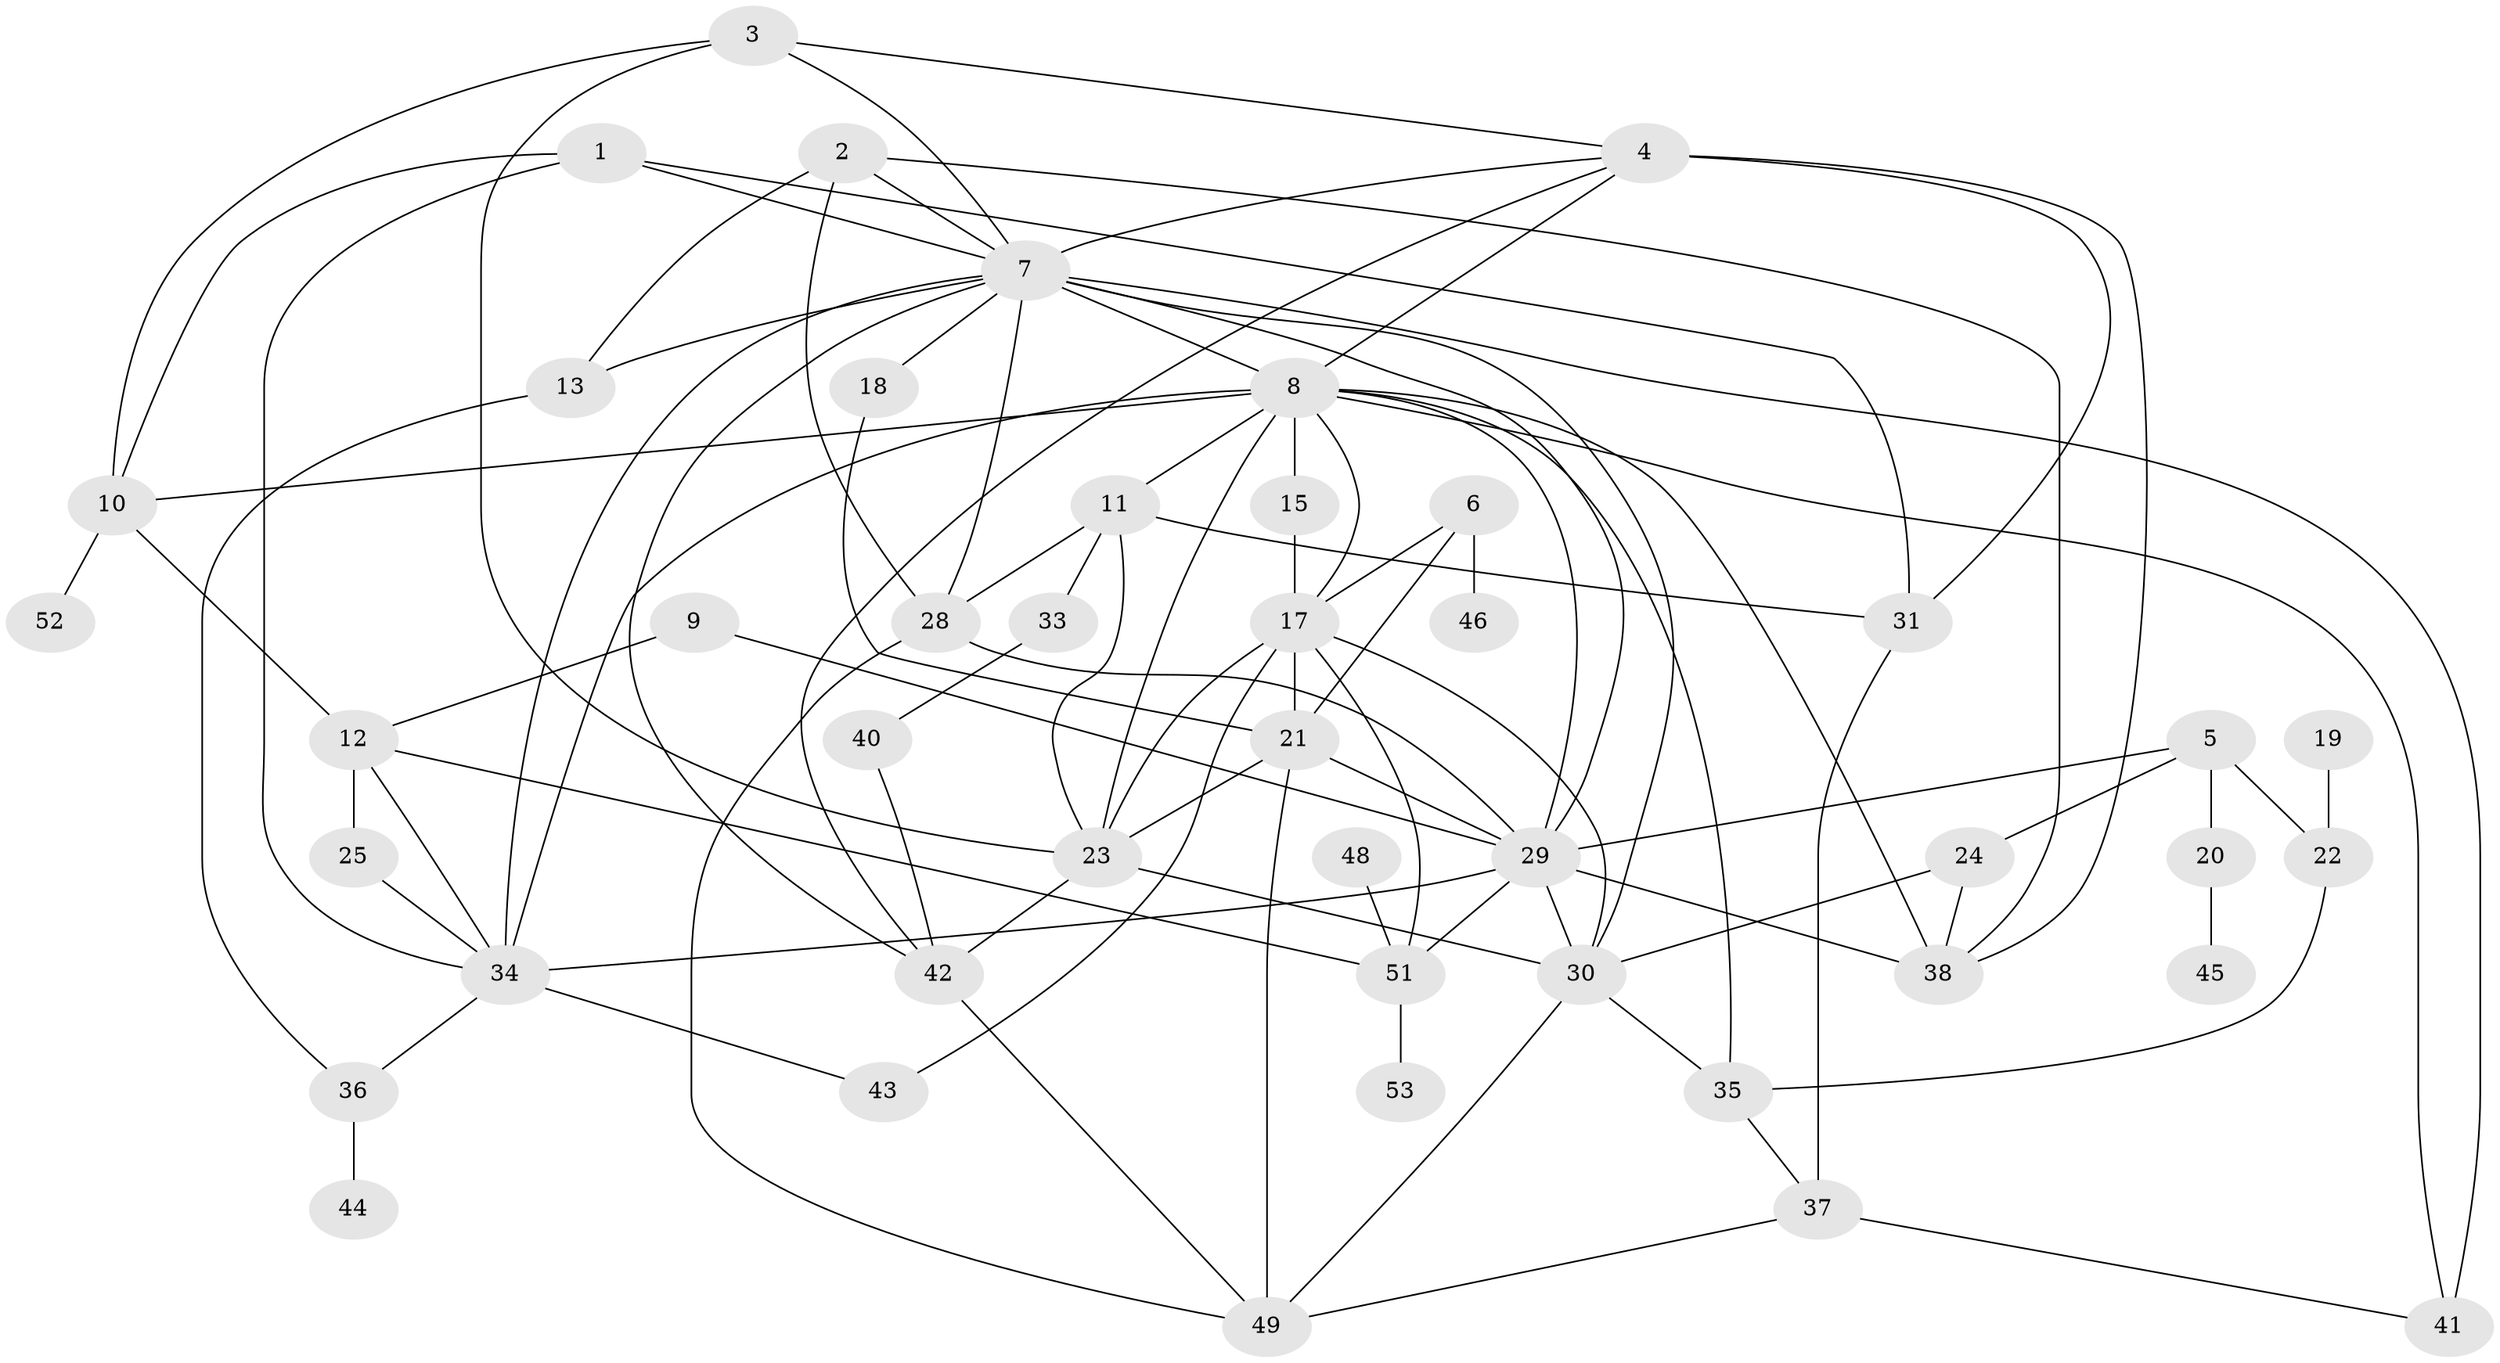 // original degree distribution, {4: 0.12380952380952381, 3: 0.21904761904761905, 2: 0.21904761904761905, 8: 0.01904761904761905, 7: 0.009523809523809525, 1: 0.14285714285714285, 6: 0.08571428571428572, 0: 0.0761904761904762, 5: 0.10476190476190476}
// Generated by graph-tools (version 1.1) at 2025/33/03/09/25 02:33:49]
// undirected, 45 vertices, 93 edges
graph export_dot {
graph [start="1"]
  node [color=gray90,style=filled];
  1;
  2;
  3;
  4;
  5;
  6;
  7;
  8;
  9;
  10;
  11;
  12;
  13;
  15;
  17;
  18;
  19;
  20;
  21;
  22;
  23;
  24;
  25;
  28;
  29;
  30;
  31;
  33;
  34;
  35;
  36;
  37;
  38;
  40;
  41;
  42;
  43;
  44;
  45;
  46;
  48;
  49;
  51;
  52;
  53;
  1 -- 7 [weight=1.0];
  1 -- 10 [weight=1.0];
  1 -- 31 [weight=1.0];
  1 -- 34 [weight=1.0];
  2 -- 7 [weight=1.0];
  2 -- 13 [weight=1.0];
  2 -- 28 [weight=1.0];
  2 -- 38 [weight=1.0];
  3 -- 4 [weight=1.0];
  3 -- 7 [weight=1.0];
  3 -- 10 [weight=1.0];
  3 -- 23 [weight=1.0];
  4 -- 7 [weight=1.0];
  4 -- 8 [weight=2.0];
  4 -- 31 [weight=1.0];
  4 -- 38 [weight=1.0];
  4 -- 42 [weight=1.0];
  5 -- 20 [weight=1.0];
  5 -- 22 [weight=1.0];
  5 -- 24 [weight=1.0];
  5 -- 29 [weight=1.0];
  6 -- 17 [weight=1.0];
  6 -- 21 [weight=1.0];
  6 -- 46 [weight=1.0];
  7 -- 8 [weight=3.0];
  7 -- 13 [weight=1.0];
  7 -- 18 [weight=1.0];
  7 -- 28 [weight=1.0];
  7 -- 29 [weight=2.0];
  7 -- 30 [weight=1.0];
  7 -- 34 [weight=1.0];
  7 -- 41 [weight=3.0];
  7 -- 42 [weight=1.0];
  8 -- 10 [weight=1.0];
  8 -- 11 [weight=1.0];
  8 -- 15 [weight=1.0];
  8 -- 17 [weight=1.0];
  8 -- 23 [weight=1.0];
  8 -- 29 [weight=1.0];
  8 -- 34 [weight=2.0];
  8 -- 35 [weight=1.0];
  8 -- 38 [weight=2.0];
  8 -- 41 [weight=1.0];
  9 -- 12 [weight=1.0];
  9 -- 29 [weight=1.0];
  10 -- 12 [weight=1.0];
  10 -- 52 [weight=1.0];
  11 -- 23 [weight=1.0];
  11 -- 28 [weight=1.0];
  11 -- 31 [weight=1.0];
  11 -- 33 [weight=1.0];
  12 -- 25 [weight=1.0];
  12 -- 34 [weight=1.0];
  12 -- 51 [weight=1.0];
  13 -- 36 [weight=1.0];
  15 -- 17 [weight=1.0];
  17 -- 21 [weight=2.0];
  17 -- 23 [weight=1.0];
  17 -- 30 [weight=1.0];
  17 -- 43 [weight=1.0];
  17 -- 51 [weight=1.0];
  18 -- 21 [weight=1.0];
  19 -- 22 [weight=1.0];
  20 -- 45 [weight=1.0];
  21 -- 23 [weight=1.0];
  21 -- 29 [weight=1.0];
  21 -- 49 [weight=1.0];
  22 -- 35 [weight=1.0];
  23 -- 30 [weight=2.0];
  23 -- 42 [weight=1.0];
  24 -- 30 [weight=1.0];
  24 -- 38 [weight=1.0];
  25 -- 34 [weight=1.0];
  28 -- 29 [weight=1.0];
  28 -- 49 [weight=1.0];
  29 -- 30 [weight=1.0];
  29 -- 34 [weight=1.0];
  29 -- 38 [weight=1.0];
  29 -- 51 [weight=1.0];
  30 -- 35 [weight=1.0];
  30 -- 49 [weight=1.0];
  31 -- 37 [weight=1.0];
  33 -- 40 [weight=1.0];
  34 -- 36 [weight=1.0];
  34 -- 43 [weight=1.0];
  35 -- 37 [weight=1.0];
  36 -- 44 [weight=1.0];
  37 -- 41 [weight=2.0];
  37 -- 49 [weight=1.0];
  40 -- 42 [weight=1.0];
  42 -- 49 [weight=1.0];
  48 -- 51 [weight=1.0];
  51 -- 53 [weight=1.0];
}

